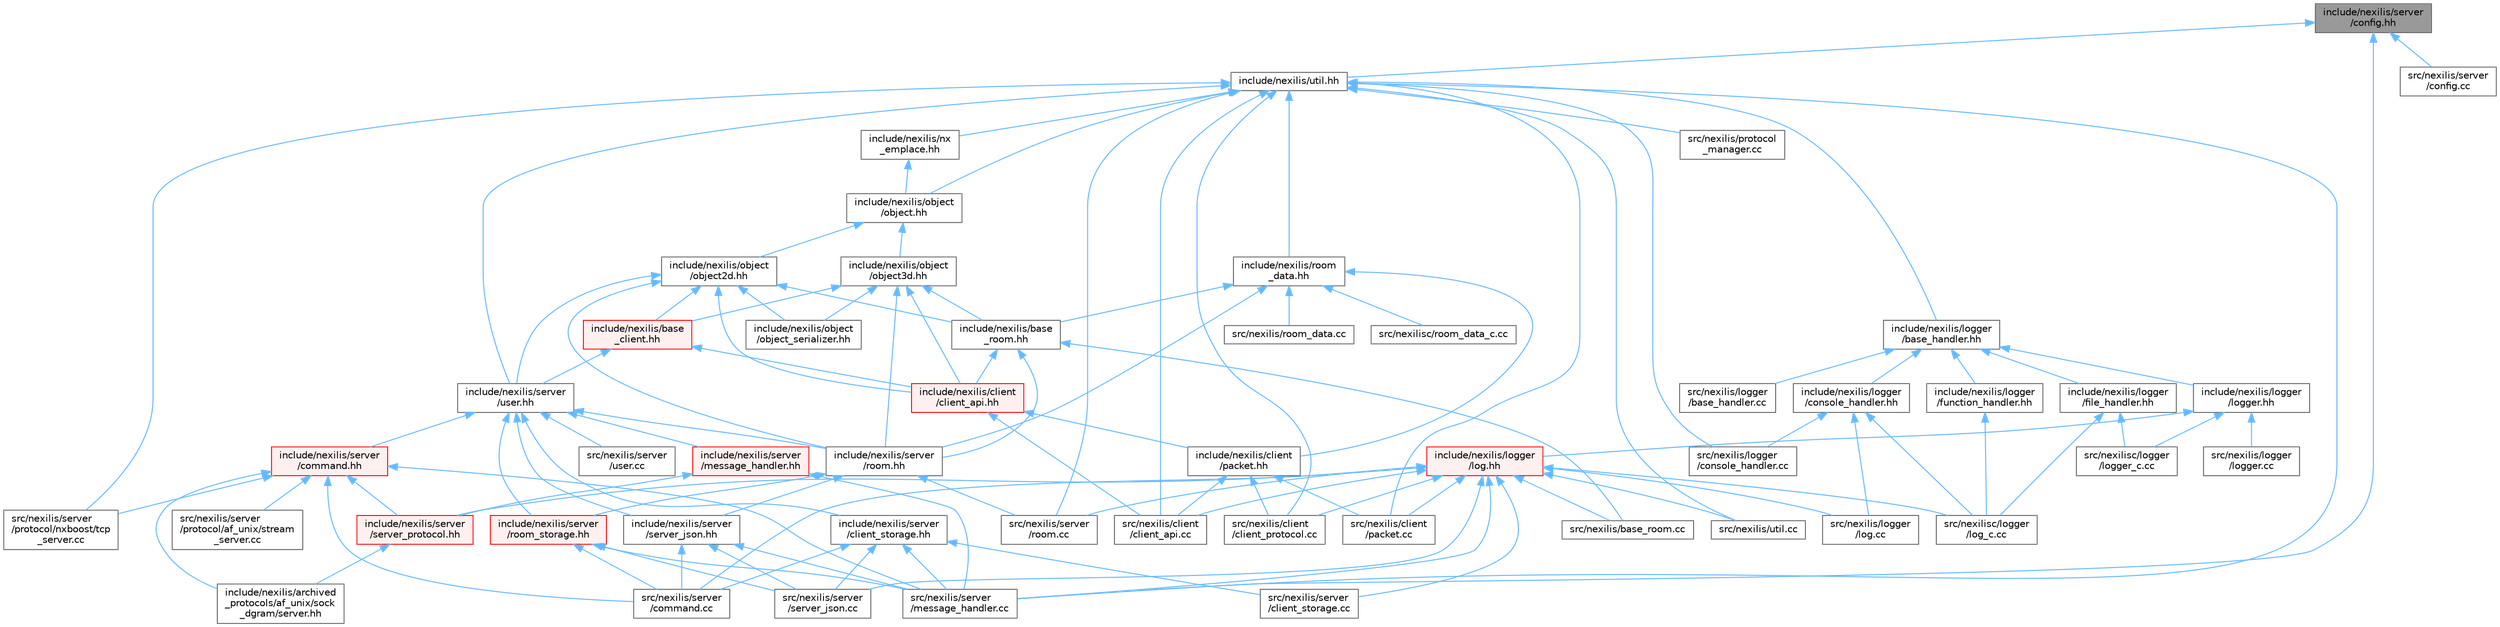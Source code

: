 digraph "include/nexilis/server/config.hh"
{
 // LATEX_PDF_SIZE
  bgcolor="transparent";
  edge [fontname=Helvetica,fontsize=10,labelfontname=Helvetica,labelfontsize=10];
  node [fontname=Helvetica,fontsize=10,shape=box,height=0.2,width=0.4];
  Node1 [id="Node000001",label="include/nexilis/server\l/config.hh",height=0.2,width=0.4,color="gray40", fillcolor="grey60", style="filled", fontcolor="black",tooltip=" "];
  Node1 -> Node2 [id="edge1_Node000001_Node000002",dir="back",color="steelblue1",style="solid",tooltip=" "];
  Node2 [id="Node000002",label="include/nexilis/util.hh",height=0.2,width=0.4,color="grey40", fillcolor="white", style="filled",URL="$d3/d68/util_8hh.html",tooltip=" "];
  Node2 -> Node3 [id="edge2_Node000002_Node000003",dir="back",color="steelblue1",style="solid",tooltip=" "];
  Node3 [id="Node000003",label="include/nexilis/logger\l/base_handler.hh",height=0.2,width=0.4,color="grey40", fillcolor="white", style="filled",URL="$d5/d5a/base__handler_8hh.html",tooltip=" "];
  Node3 -> Node4 [id="edge3_Node000003_Node000004",dir="back",color="steelblue1",style="solid",tooltip=" "];
  Node4 [id="Node000004",label="include/nexilis/logger\l/console_handler.hh",height=0.2,width=0.4,color="grey40", fillcolor="white", style="filled",URL="$de/d6b/console__handler_8hh.html",tooltip=" "];
  Node4 -> Node5 [id="edge4_Node000004_Node000005",dir="back",color="steelblue1",style="solid",tooltip=" "];
  Node5 [id="Node000005",label="src/nexilis/logger\l/console_handler.cc",height=0.2,width=0.4,color="grey40", fillcolor="white", style="filled",URL="$d5/d50/console__handler_8cc.html",tooltip=" "];
  Node4 -> Node6 [id="edge5_Node000004_Node000006",dir="back",color="steelblue1",style="solid",tooltip=" "];
  Node6 [id="Node000006",label="src/nexilis/logger\l/log.cc",height=0.2,width=0.4,color="grey40", fillcolor="white", style="filled",URL="$d4/dc1/log_8cc.html",tooltip=" "];
  Node4 -> Node7 [id="edge6_Node000004_Node000007",dir="back",color="steelblue1",style="solid",tooltip=" "];
  Node7 [id="Node000007",label="src/nexilisc/logger\l/log_c.cc",height=0.2,width=0.4,color="grey40", fillcolor="white", style="filled",URL="$dc/dee/log__c_8cc.html",tooltip=" "];
  Node3 -> Node8 [id="edge7_Node000003_Node000008",dir="back",color="steelblue1",style="solid",tooltip=" "];
  Node8 [id="Node000008",label="include/nexilis/logger\l/file_handler.hh",height=0.2,width=0.4,color="grey40", fillcolor="white", style="filled",URL="$d0/d02/file__handler_8hh.html",tooltip=" "];
  Node8 -> Node7 [id="edge8_Node000008_Node000007",dir="back",color="steelblue1",style="solid",tooltip=" "];
  Node8 -> Node9 [id="edge9_Node000008_Node000009",dir="back",color="steelblue1",style="solid",tooltip=" "];
  Node9 [id="Node000009",label="src/nexilisc/logger\l/logger_c.cc",height=0.2,width=0.4,color="grey40", fillcolor="white", style="filled",URL="$d0/d63/logger__c_8cc.html",tooltip=" "];
  Node3 -> Node10 [id="edge10_Node000003_Node000010",dir="back",color="steelblue1",style="solid",tooltip=" "];
  Node10 [id="Node000010",label="include/nexilis/logger\l/function_handler.hh",height=0.2,width=0.4,color="grey40", fillcolor="white", style="filled",URL="$dd/d5f/function__handler_8hh.html",tooltip=" "];
  Node10 -> Node7 [id="edge11_Node000010_Node000007",dir="back",color="steelblue1",style="solid",tooltip=" "];
  Node3 -> Node11 [id="edge12_Node000003_Node000011",dir="back",color="steelblue1",style="solid",tooltip=" "];
  Node11 [id="Node000011",label="include/nexilis/logger\l/logger.hh",height=0.2,width=0.4,color="grey40", fillcolor="white", style="filled",URL="$d5/dc3/logger_8hh.html",tooltip=" "];
  Node11 -> Node12 [id="edge13_Node000011_Node000012",dir="back",color="steelblue1",style="solid",tooltip=" "];
  Node12 [id="Node000012",label="include/nexilis/logger\l/log.hh",height=0.2,width=0.4,color="red", fillcolor="#FFF0F0", style="filled",URL="$d3/de3/log_8hh.html",tooltip=" "];
  Node12 -> Node25 [id="edge14_Node000012_Node000025",dir="back",color="steelblue1",style="solid",tooltip=" "];
  Node25 [id="Node000025",label="include/nexilis/server\l/server_protocol.hh",height=0.2,width=0.4,color="red", fillcolor="#FFF0F0", style="filled",URL="$da/dc6/server__protocol_8hh.html",tooltip=" "];
  Node25 -> Node28 [id="edge15_Node000025_Node000028",dir="back",color="steelblue1",style="solid",tooltip=" "];
  Node28 [id="Node000028",label="include/nexilis/archived\l_protocols/af_unix/sock\l_dgram/server.hh",height=0.2,width=0.4,color="grey40", fillcolor="white", style="filled",URL="$d4/dd0/server_8hh.html",tooltip=" "];
  Node12 -> Node32 [id="edge16_Node000012_Node000032",dir="back",color="steelblue1",style="solid",tooltip=" "];
  Node32 [id="Node000032",label="src/nexilis/base_room.cc",height=0.2,width=0.4,color="grey40", fillcolor="white", style="filled",URL="$d9/d63/base__room_8cc.html",tooltip=" "];
  Node12 -> Node33 [id="edge17_Node000012_Node000033",dir="back",color="steelblue1",style="solid",tooltip=" "];
  Node33 [id="Node000033",label="src/nexilis/client\l/client_api.cc",height=0.2,width=0.4,color="grey40", fillcolor="white", style="filled",URL="$d2/d60/client__api_8cc.html",tooltip=" "];
  Node12 -> Node34 [id="edge18_Node000012_Node000034",dir="back",color="steelblue1",style="solid",tooltip=" "];
  Node34 [id="Node000034",label="src/nexilis/client\l/client_protocol.cc",height=0.2,width=0.4,color="grey40", fillcolor="white", style="filled",URL="$df/d3c/client__protocol_8cc.html",tooltip=" "];
  Node12 -> Node35 [id="edge19_Node000012_Node000035",dir="back",color="steelblue1",style="solid",tooltip=" "];
  Node35 [id="Node000035",label="src/nexilis/client\l/packet.cc",height=0.2,width=0.4,color="grey40", fillcolor="white", style="filled",URL="$d0/d7e/packet_8cc.html",tooltip=" "];
  Node12 -> Node6 [id="edge20_Node000012_Node000006",dir="back",color="steelblue1",style="solid",tooltip=" "];
  Node12 -> Node41 [id="edge21_Node000012_Node000041",dir="back",color="steelblue1",style="solid",tooltip=" "];
  Node41 [id="Node000041",label="src/nexilis/server\l/client_storage.cc",height=0.2,width=0.4,color="grey40", fillcolor="white", style="filled",URL="$d6/d56/client__storage_8cc.html",tooltip=" "];
  Node12 -> Node42 [id="edge22_Node000012_Node000042",dir="back",color="steelblue1",style="solid",tooltip=" "];
  Node42 [id="Node000042",label="src/nexilis/server\l/command.cc",height=0.2,width=0.4,color="grey40", fillcolor="white", style="filled",URL="$d2/dfb/command_8cc.html",tooltip=" "];
  Node12 -> Node43 [id="edge23_Node000012_Node000043",dir="back",color="steelblue1",style="solid",tooltip=" "];
  Node43 [id="Node000043",label="src/nexilis/server\l/message_handler.cc",height=0.2,width=0.4,color="grey40", fillcolor="white", style="filled",URL="$da/d3b/message__handler_8cc.html",tooltip=" "];
  Node12 -> Node44 [id="edge24_Node000012_Node000044",dir="back",color="steelblue1",style="solid",tooltip=" "];
  Node44 [id="Node000044",label="src/nexilis/server\l/room.cc",height=0.2,width=0.4,color="grey40", fillcolor="white", style="filled",URL="$d5/d1b/room_8cc.html",tooltip=" "];
  Node12 -> Node46 [id="edge25_Node000012_Node000046",dir="back",color="steelblue1",style="solid",tooltip=" "];
  Node46 [id="Node000046",label="src/nexilis/server\l/server_json.cc",height=0.2,width=0.4,color="grey40", fillcolor="white", style="filled",URL="$d8/d48/server__json_8cc.html",tooltip=" "];
  Node12 -> Node47 [id="edge26_Node000012_Node000047",dir="back",color="steelblue1",style="solid",tooltip=" "];
  Node47 [id="Node000047",label="src/nexilis/util.cc",height=0.2,width=0.4,color="grey40", fillcolor="white", style="filled",URL="$d9/d6f/util_8cc.html",tooltip=" "];
  Node12 -> Node7 [id="edge27_Node000012_Node000007",dir="back",color="steelblue1",style="solid",tooltip=" "];
  Node11 -> Node48 [id="edge28_Node000011_Node000048",dir="back",color="steelblue1",style="solid",tooltip=" "];
  Node48 [id="Node000048",label="src/nexilis/logger\l/logger.cc",height=0.2,width=0.4,color="grey40", fillcolor="white", style="filled",URL="$d5/d6e/logger_8cc.html",tooltip=" "];
  Node11 -> Node9 [id="edge29_Node000011_Node000009",dir="back",color="steelblue1",style="solid",tooltip=" "];
  Node3 -> Node49 [id="edge30_Node000003_Node000049",dir="back",color="steelblue1",style="solid",tooltip=" "];
  Node49 [id="Node000049",label="src/nexilis/logger\l/base_handler.cc",height=0.2,width=0.4,color="grey40", fillcolor="white", style="filled",URL="$d6/dc6/base__handler_8cc.html",tooltip=" "];
  Node2 -> Node50 [id="edge31_Node000002_Node000050",dir="back",color="steelblue1",style="solid",tooltip=" "];
  Node50 [id="Node000050",label="include/nexilis/nx\l_emplace.hh",height=0.2,width=0.4,color="grey40", fillcolor="white", style="filled",URL="$de/d10/nx__emplace_8hh.html",tooltip=" "];
  Node50 -> Node51 [id="edge32_Node000050_Node000051",dir="back",color="steelblue1",style="solid",tooltip=" "];
  Node51 [id="Node000051",label="include/nexilis/object\l/object.hh",height=0.2,width=0.4,color="grey40", fillcolor="white", style="filled",URL="$dd/d07/object_8hh.html",tooltip=" "];
  Node51 -> Node52 [id="edge33_Node000051_Node000052",dir="back",color="steelblue1",style="solid",tooltip=" "];
  Node52 [id="Node000052",label="include/nexilis/object\l/object2d.hh",height=0.2,width=0.4,color="grey40", fillcolor="white", style="filled",URL="$db/d6b/object2d_8hh.html",tooltip=" "];
  Node52 -> Node53 [id="edge34_Node000052_Node000053",dir="back",color="steelblue1",style="solid",tooltip=" "];
  Node53 [id="Node000053",label="include/nexilis/base\l_client.hh",height=0.2,width=0.4,color="red", fillcolor="#FFF0F0", style="filled",URL="$d1/d89/base__client_8hh.html",tooltip=" "];
  Node53 -> Node54 [id="edge35_Node000053_Node000054",dir="back",color="steelblue1",style="solid",tooltip=" "];
  Node54 [id="Node000054",label="include/nexilis/client\l/client_api.hh",height=0.2,width=0.4,color="red", fillcolor="#FFF0F0", style="filled",URL="$d5/d13/client__api_8hh.html",tooltip=" "];
  Node54 -> Node60 [id="edge36_Node000054_Node000060",dir="back",color="steelblue1",style="solid",tooltip=" "];
  Node60 [id="Node000060",label="include/nexilis/client\l/packet.hh",height=0.2,width=0.4,color="grey40", fillcolor="white", style="filled",URL="$d8/d2a/packet_8hh.html",tooltip=" "];
  Node60 -> Node33 [id="edge37_Node000060_Node000033",dir="back",color="steelblue1",style="solid",tooltip=" "];
  Node60 -> Node34 [id="edge38_Node000060_Node000034",dir="back",color="steelblue1",style="solid",tooltip=" "];
  Node60 -> Node35 [id="edge39_Node000060_Node000035",dir="back",color="steelblue1",style="solid",tooltip=" "];
  Node54 -> Node33 [id="edge40_Node000054_Node000033",dir="back",color="steelblue1",style="solid",tooltip=" "];
  Node53 -> Node61 [id="edge41_Node000053_Node000061",dir="back",color="steelblue1",style="solid",tooltip=" "];
  Node61 [id="Node000061",label="include/nexilis/server\l/user.hh",height=0.2,width=0.4,color="grey40", fillcolor="white", style="filled",URL="$d8/ddf/user_8hh.html",tooltip=" "];
  Node61 -> Node62 [id="edge42_Node000061_Node000062",dir="back",color="steelblue1",style="solid",tooltip=" "];
  Node62 [id="Node000062",label="include/nexilis/server\l/client_storage.hh",height=0.2,width=0.4,color="grey40", fillcolor="white", style="filled",URL="$d5/d77/client__storage_8hh.html",tooltip=" "];
  Node62 -> Node41 [id="edge43_Node000062_Node000041",dir="back",color="steelblue1",style="solid",tooltip=" "];
  Node62 -> Node42 [id="edge44_Node000062_Node000042",dir="back",color="steelblue1",style="solid",tooltip=" "];
  Node62 -> Node43 [id="edge45_Node000062_Node000043",dir="back",color="steelblue1",style="solid",tooltip=" "];
  Node62 -> Node46 [id="edge46_Node000062_Node000046",dir="back",color="steelblue1",style="solid",tooltip=" "];
  Node61 -> Node63 [id="edge47_Node000061_Node000063",dir="back",color="steelblue1",style="solid",tooltip=" "];
  Node63 [id="Node000063",label="include/nexilis/server\l/command.hh",height=0.2,width=0.4,color="red", fillcolor="#FFF0F0", style="filled",URL="$dc/d3b/command_8hh.html",tooltip=" "];
  Node63 -> Node28 [id="edge48_Node000063_Node000028",dir="back",color="steelblue1",style="solid",tooltip=" "];
  Node63 -> Node25 [id="edge49_Node000063_Node000025",dir="back",color="steelblue1",style="solid",tooltip=" "];
  Node63 -> Node42 [id="edge50_Node000063_Node000042",dir="back",color="steelblue1",style="solid",tooltip=" "];
  Node63 -> Node43 [id="edge51_Node000063_Node000043",dir="back",color="steelblue1",style="solid",tooltip=" "];
  Node63 -> Node18 [id="edge52_Node000063_Node000018",dir="back",color="steelblue1",style="solid",tooltip=" "];
  Node18 [id="Node000018",label="src/nexilis/server\l/protocol/af_unix/stream\l_server.cc",height=0.2,width=0.4,color="grey40", fillcolor="white", style="filled",URL="$db/d84/stream__server_8cc.html",tooltip=" "];
  Node63 -> Node24 [id="edge53_Node000063_Node000024",dir="back",color="steelblue1",style="solid",tooltip=" "];
  Node24 [id="Node000024",label="src/nexilis/server\l/protocol/nxboost/tcp\l_server.cc",height=0.2,width=0.4,color="grey40", fillcolor="white", style="filled",URL="$d6/da4/server_2protocol_2nxboost_2tcp__server_8cc.html",tooltip=" "];
  Node61 -> Node64 [id="edge54_Node000061_Node000064",dir="back",color="steelblue1",style="solid",tooltip=" "];
  Node64 [id="Node000064",label="include/nexilis/server\l/message_handler.hh",height=0.2,width=0.4,color="red", fillcolor="#FFF0F0", style="filled",URL="$da/de8/message__handler_8hh.html",tooltip=" "];
  Node64 -> Node25 [id="edge55_Node000064_Node000025",dir="back",color="steelblue1",style="solid",tooltip=" "];
  Node64 -> Node43 [id="edge56_Node000064_Node000043",dir="back",color="steelblue1",style="solid",tooltip=" "];
  Node61 -> Node65 [id="edge57_Node000061_Node000065",dir="back",color="steelblue1",style="solid",tooltip=" "];
  Node65 [id="Node000065",label="include/nexilis/server\l/room.hh",height=0.2,width=0.4,color="grey40", fillcolor="white", style="filled",URL="$d6/d23/room_8hh.html",tooltip=" "];
  Node65 -> Node66 [id="edge58_Node000065_Node000066",dir="back",color="steelblue1",style="solid",tooltip=" "];
  Node66 [id="Node000066",label="include/nexilis/server\l/room_storage.hh",height=0.2,width=0.4,color="red", fillcolor="#FFF0F0", style="filled",URL="$df/d11/room__storage_8hh.html",tooltip=" "];
  Node66 -> Node42 [id="edge59_Node000066_Node000042",dir="back",color="steelblue1",style="solid",tooltip=" "];
  Node66 -> Node43 [id="edge60_Node000066_Node000043",dir="back",color="steelblue1",style="solid",tooltip=" "];
  Node66 -> Node46 [id="edge61_Node000066_Node000046",dir="back",color="steelblue1",style="solid",tooltip=" "];
  Node65 -> Node67 [id="edge62_Node000065_Node000067",dir="back",color="steelblue1",style="solid",tooltip=" "];
  Node67 [id="Node000067",label="include/nexilis/server\l/server_json.hh",height=0.2,width=0.4,color="grey40", fillcolor="white", style="filled",URL="$d8/db7/server__json_8hh.html",tooltip=" "];
  Node67 -> Node42 [id="edge63_Node000067_Node000042",dir="back",color="steelblue1",style="solid",tooltip=" "];
  Node67 -> Node43 [id="edge64_Node000067_Node000043",dir="back",color="steelblue1",style="solid",tooltip=" "];
  Node67 -> Node46 [id="edge65_Node000067_Node000046",dir="back",color="steelblue1",style="solid",tooltip=" "];
  Node65 -> Node44 [id="edge66_Node000065_Node000044",dir="back",color="steelblue1",style="solid",tooltip=" "];
  Node61 -> Node66 [id="edge67_Node000061_Node000066",dir="back",color="steelblue1",style="solid",tooltip=" "];
  Node61 -> Node67 [id="edge68_Node000061_Node000067",dir="back",color="steelblue1",style="solid",tooltip=" "];
  Node61 -> Node68 [id="edge69_Node000061_Node000068",dir="back",color="steelblue1",style="solid",tooltip=" "];
  Node68 [id="Node000068",label="src/nexilis/server\l/user.cc",height=0.2,width=0.4,color="grey40", fillcolor="white", style="filled",URL="$d3/df1/user_8cc.html",tooltip=" "];
  Node52 -> Node70 [id="edge70_Node000052_Node000070",dir="back",color="steelblue1",style="solid",tooltip=" "];
  Node70 [id="Node000070",label="include/nexilis/base\l_room.hh",height=0.2,width=0.4,color="grey40", fillcolor="white", style="filled",URL="$d9/ddd/base__room_8hh.html",tooltip=" "];
  Node70 -> Node54 [id="edge71_Node000070_Node000054",dir="back",color="steelblue1",style="solid",tooltip=" "];
  Node70 -> Node65 [id="edge72_Node000070_Node000065",dir="back",color="steelblue1",style="solid",tooltip=" "];
  Node70 -> Node32 [id="edge73_Node000070_Node000032",dir="back",color="steelblue1",style="solid",tooltip=" "];
  Node52 -> Node54 [id="edge74_Node000052_Node000054",dir="back",color="steelblue1",style="solid",tooltip=" "];
  Node52 -> Node71 [id="edge75_Node000052_Node000071",dir="back",color="steelblue1",style="solid",tooltip=" "];
  Node71 [id="Node000071",label="include/nexilis/object\l/object_serializer.hh",height=0.2,width=0.4,color="grey40", fillcolor="white", style="filled",URL="$df/d08/object__serializer_8hh.html",tooltip=" "];
  Node52 -> Node65 [id="edge76_Node000052_Node000065",dir="back",color="steelblue1",style="solid",tooltip=" "];
  Node52 -> Node61 [id="edge77_Node000052_Node000061",dir="back",color="steelblue1",style="solid",tooltip=" "];
  Node51 -> Node72 [id="edge78_Node000051_Node000072",dir="back",color="steelblue1",style="solid",tooltip=" "];
  Node72 [id="Node000072",label="include/nexilis/object\l/object3d.hh",height=0.2,width=0.4,color="grey40", fillcolor="white", style="filled",URL="$d4/d63/object3d_8hh.html",tooltip=" "];
  Node72 -> Node53 [id="edge79_Node000072_Node000053",dir="back",color="steelblue1",style="solid",tooltip=" "];
  Node72 -> Node70 [id="edge80_Node000072_Node000070",dir="back",color="steelblue1",style="solid",tooltip=" "];
  Node72 -> Node54 [id="edge81_Node000072_Node000054",dir="back",color="steelblue1",style="solid",tooltip=" "];
  Node72 -> Node71 [id="edge82_Node000072_Node000071",dir="back",color="steelblue1",style="solid",tooltip=" "];
  Node72 -> Node65 [id="edge83_Node000072_Node000065",dir="back",color="steelblue1",style="solid",tooltip=" "];
  Node2 -> Node51 [id="edge84_Node000002_Node000051",dir="back",color="steelblue1",style="solid",tooltip=" "];
  Node2 -> Node73 [id="edge85_Node000002_Node000073",dir="back",color="steelblue1",style="solid",tooltip=" "];
  Node73 [id="Node000073",label="include/nexilis/room\l_data.hh",height=0.2,width=0.4,color="grey40", fillcolor="white", style="filled",URL="$df/d7c/room__data_8hh.html",tooltip=" "];
  Node73 -> Node70 [id="edge86_Node000073_Node000070",dir="back",color="steelblue1",style="solid",tooltip=" "];
  Node73 -> Node60 [id="edge87_Node000073_Node000060",dir="back",color="steelblue1",style="solid",tooltip=" "];
  Node73 -> Node65 [id="edge88_Node000073_Node000065",dir="back",color="steelblue1",style="solid",tooltip=" "];
  Node73 -> Node74 [id="edge89_Node000073_Node000074",dir="back",color="steelblue1",style="solid",tooltip=" "];
  Node74 [id="Node000074",label="src/nexilis/room_data.cc",height=0.2,width=0.4,color="grey40", fillcolor="white", style="filled",URL="$d2/d0f/room__data_8cc.html",tooltip=" "];
  Node73 -> Node75 [id="edge90_Node000073_Node000075",dir="back",color="steelblue1",style="solid",tooltip=" "];
  Node75 [id="Node000075",label="src/nexilisc/room_data_c.cc",height=0.2,width=0.4,color="grey40", fillcolor="white", style="filled",URL="$df/d29/room__data__c_8cc.html",tooltip=" "];
  Node2 -> Node61 [id="edge91_Node000002_Node000061",dir="back",color="steelblue1",style="solid",tooltip=" "];
  Node2 -> Node33 [id="edge92_Node000002_Node000033",dir="back",color="steelblue1",style="solid",tooltip=" "];
  Node2 -> Node34 [id="edge93_Node000002_Node000034",dir="back",color="steelblue1",style="solid",tooltip=" "];
  Node2 -> Node35 [id="edge94_Node000002_Node000035",dir="back",color="steelblue1",style="solid",tooltip=" "];
  Node2 -> Node5 [id="edge95_Node000002_Node000005",dir="back",color="steelblue1",style="solid",tooltip=" "];
  Node2 -> Node76 [id="edge96_Node000002_Node000076",dir="back",color="steelblue1",style="solid",tooltip=" "];
  Node76 [id="Node000076",label="src/nexilis/protocol\l_manager.cc",height=0.2,width=0.4,color="grey40", fillcolor="white", style="filled",URL="$de/d00/protocol__manager_8cc.html",tooltip=" "];
  Node2 -> Node43 [id="edge97_Node000002_Node000043",dir="back",color="steelblue1",style="solid",tooltip=" "];
  Node2 -> Node24 [id="edge98_Node000002_Node000024",dir="back",color="steelblue1",style="solid",tooltip=" "];
  Node2 -> Node44 [id="edge99_Node000002_Node000044",dir="back",color="steelblue1",style="solid",tooltip=" "];
  Node2 -> Node47 [id="edge100_Node000002_Node000047",dir="back",color="steelblue1",style="solid",tooltip=" "];
  Node1 -> Node77 [id="edge101_Node000001_Node000077",dir="back",color="steelblue1",style="solid",tooltip=" "];
  Node77 [id="Node000077",label="src/nexilis/server\l/config.cc",height=0.2,width=0.4,color="grey40", fillcolor="white", style="filled",URL="$dd/da8/config_8cc.html",tooltip=" "];
  Node1 -> Node43 [id="edge102_Node000001_Node000043",dir="back",color="steelblue1",style="solid",tooltip=" "];
}
